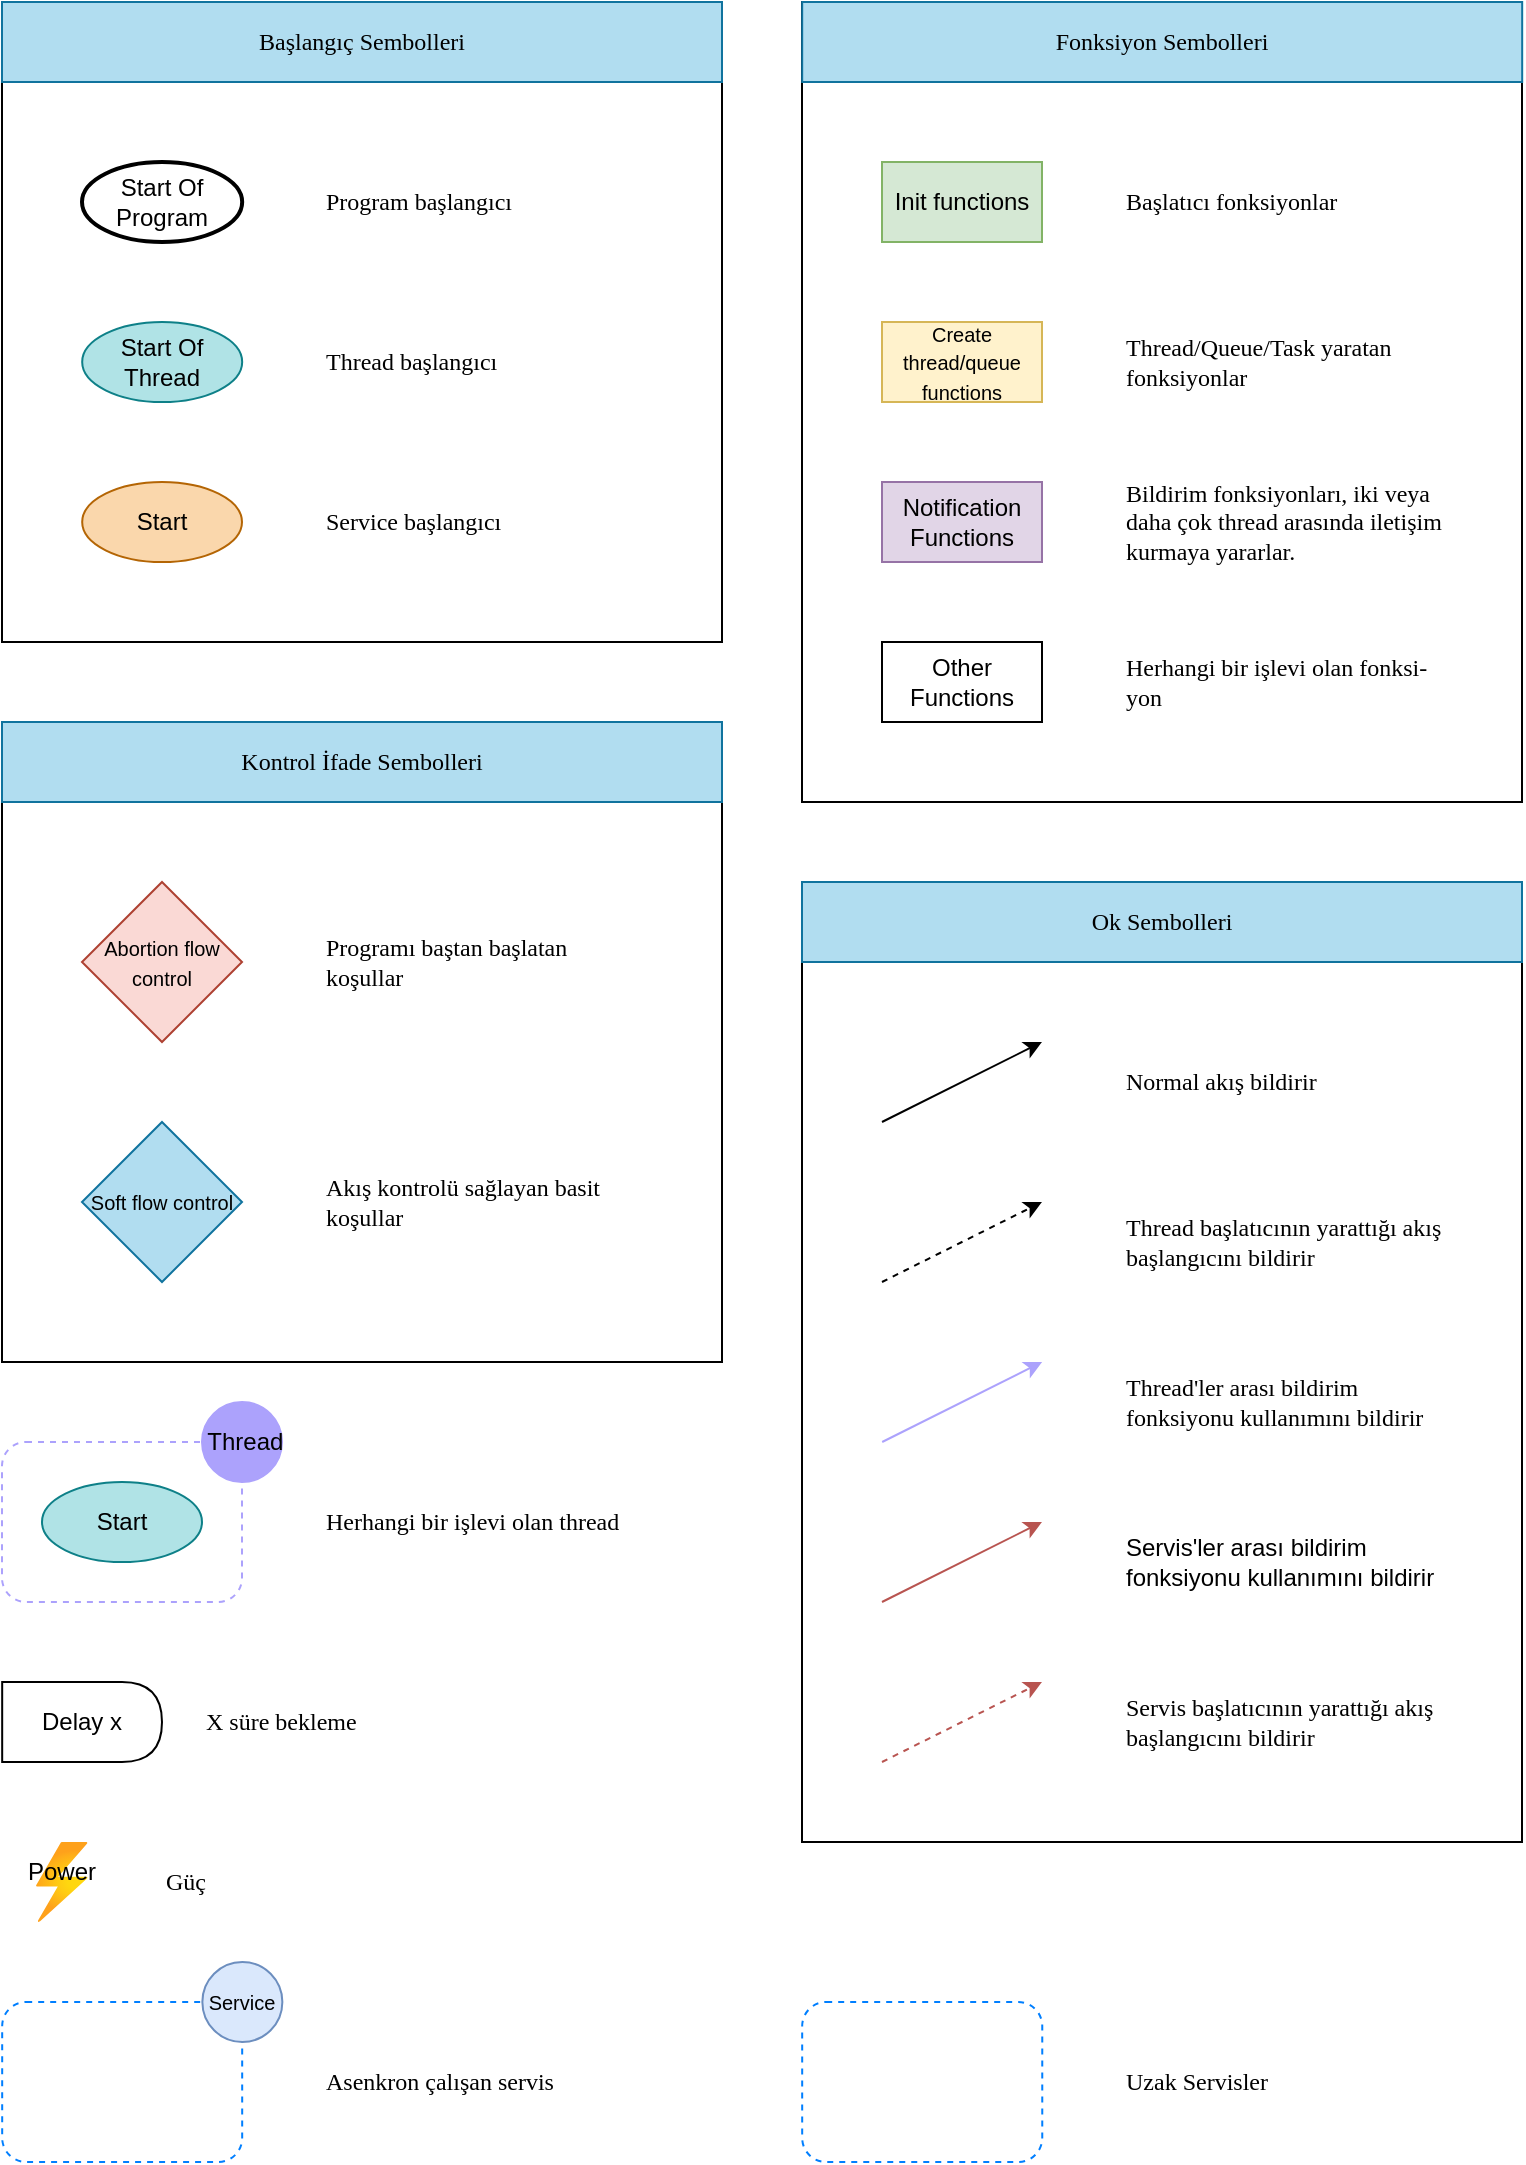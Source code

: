 <mxfile version="22.1.21" type="device">
  <diagram name="Page-1" id="e9KVWNwdquVDA6yy_A7A">
    <mxGraphModel dx="1235" dy="667" grid="1" gridSize="10" guides="1" tooltips="1" connect="1" arrows="1" fold="1" page="1" pageScale="1" pageWidth="827" pageHeight="1169" math="0" shadow="0">
      <root>
        <mxCell id="0" />
        <mxCell id="1" parent="0" />
        <mxCell id="tO7G1e2xOlgmxQVlNfmW-40" value="" style="rounded=0;whiteSpace=wrap;html=1;fillColor=none;" parent="1" vertex="1">
          <mxGeometry x="440" y="480" width="360" height="480" as="geometry" />
        </mxCell>
        <mxCell id="tO7G1e2xOlgmxQVlNfmW-23" value="" style="rounded=0;whiteSpace=wrap;html=1;fillColor=none;" parent="1" vertex="1">
          <mxGeometry x="40" y="40" width="360" height="320" as="geometry" />
        </mxCell>
        <mxCell id="tO7G1e2xOlgmxQVlNfmW-5" value="" style="rounded=0;whiteSpace=wrap;html=1;fillColor=none;" parent="1" vertex="1">
          <mxGeometry x="440" y="40" width="360" height="400" as="geometry" />
        </mxCell>
        <mxCell id="tO7G1e2xOlgmxQVlNfmW-1" value="Start Of Program" style="strokeWidth=2;html=1;shape=mxgraph.flowchart.start_1;whiteSpace=wrap;" parent="1" vertex="1">
          <mxGeometry x="80" y="120" width="80.09" height="40" as="geometry" />
        </mxCell>
        <mxCell id="tO7G1e2xOlgmxQVlNfmW-2" value="&lt;font face=&quot;Times New Roman&quot;&gt;Program başlangıcı&lt;/font&gt;" style="text;html=1;strokeColor=none;fillColor=none;align=left;verticalAlign=middle;whiteSpace=wrap;rounded=0;" parent="1" vertex="1">
          <mxGeometry x="200" y="120" width="160" height="40" as="geometry" />
        </mxCell>
        <mxCell id="tO7G1e2xOlgmxQVlNfmW-3" value="Init functions" style="rounded=0;whiteSpace=wrap;html=1;fillColor=#d5e8d4;strokeColor=#82b366;" parent="1" vertex="1">
          <mxGeometry x="480" y="120" width="80" height="40" as="geometry" />
        </mxCell>
        <mxCell id="tO7G1e2xOlgmxQVlNfmW-6" value="&lt;font face=&quot;Times New Roman&quot;&gt;Başlatıcı fonksiyonlar&lt;/font&gt;" style="text;html=1;strokeColor=none;fillColor=none;align=left;verticalAlign=middle;whiteSpace=wrap;rounded=0;" parent="1" vertex="1">
          <mxGeometry x="600" y="120" width="160" height="40" as="geometry" />
        </mxCell>
        <mxCell id="tO7G1e2xOlgmxQVlNfmW-7" value="&lt;font style=&quot;font-size: 10px;&quot;&gt;Create thread/queue functions&lt;/font&gt;" style="rounded=0;whiteSpace=wrap;html=1;fillColor=#fff2cc;strokeColor=#d6b656;" parent="1" vertex="1">
          <mxGeometry x="480" y="200" width="80" height="40" as="geometry" />
        </mxCell>
        <mxCell id="tO7G1e2xOlgmxQVlNfmW-8" value="&lt;font face=&quot;Times New Roman&quot;&gt;Thread/Queue/Task yaratan fonksiyonlar&lt;/font&gt;" style="text;html=1;strokeColor=none;fillColor=none;align=left;verticalAlign=middle;whiteSpace=wrap;rounded=0;" parent="1" vertex="1">
          <mxGeometry x="600" y="200" width="160" height="40" as="geometry" />
        </mxCell>
        <mxCell id="tO7G1e2xOlgmxQVlNfmW-9" value="&lt;font face=&quot;Times New Roman&quot;&gt;Herhangi bir işlevi olan fonksi-yon&lt;/font&gt;" style="text;html=1;strokeColor=none;fillColor=none;align=left;verticalAlign=middle;whiteSpace=wrap;rounded=0;" parent="1" vertex="1">
          <mxGeometry x="600" y="360" width="160" height="40" as="geometry" />
        </mxCell>
        <mxCell id="tO7G1e2xOlgmxQVlNfmW-10" value="Other Functions" style="rounded=0;whiteSpace=wrap;html=1;" parent="1" vertex="1">
          <mxGeometry x="480" y="360" width="80" height="40" as="geometry" />
        </mxCell>
        <mxCell id="tO7G1e2xOlgmxQVlNfmW-11" value="Notification Functions" style="rounded=0;whiteSpace=wrap;html=1;fillColor=#e1d5e7;strokeColor=#9673a6;" parent="1" vertex="1">
          <mxGeometry x="480" y="280" width="80" height="40" as="geometry" />
        </mxCell>
        <mxCell id="tO7G1e2xOlgmxQVlNfmW-12" value="&lt;font face=&quot;Times New Roman&quot;&gt;Bildirim fonksiyonları, iki veya daha çok thread arasında iletişim kurmaya yararlar.&lt;/font&gt;" style="text;html=1;strokeColor=none;fillColor=none;align=left;verticalAlign=middle;whiteSpace=wrap;rounded=0;" parent="1" vertex="1">
          <mxGeometry x="600" y="280" width="160" height="40" as="geometry" />
        </mxCell>
        <mxCell id="tO7G1e2xOlgmxQVlNfmW-14" value="Start Of Thread" style="ellipse;whiteSpace=wrap;html=1;fillColor=#b0e3e6;strokeColor=#0e8088;" parent="1" vertex="1">
          <mxGeometry x="80.09" y="200" width="80" height="40" as="geometry" />
        </mxCell>
        <mxCell id="tO7G1e2xOlgmxQVlNfmW-15" value="&lt;font face=&quot;Times New Roman&quot;&gt;Thread başlangıcı&lt;/font&gt;" style="text;html=1;strokeColor=none;fillColor=none;align=left;verticalAlign=middle;whiteSpace=wrap;rounded=0;" parent="1" vertex="1">
          <mxGeometry x="200" y="200" width="160" height="40" as="geometry" />
        </mxCell>
        <mxCell id="tO7G1e2xOlgmxQVlNfmW-16" value="&lt;font face=&quot;Times New Roman&quot;&gt;Fonksiyon Sembolleri&lt;/font&gt;" style="text;html=1;strokeColor=#10739e;fillColor=#b1ddf0;align=center;verticalAlign=middle;whiteSpace=wrap;rounded=0;" parent="1" vertex="1">
          <mxGeometry x="440.09" y="40" width="360" height="40" as="geometry" />
        </mxCell>
        <mxCell id="tO7G1e2xOlgmxQVlNfmW-17" value="" style="rounded=0;whiteSpace=wrap;html=1;fillColor=none;" parent="1" vertex="1">
          <mxGeometry x="40" y="400" width="360" height="320" as="geometry" />
        </mxCell>
        <mxCell id="tO7G1e2xOlgmxQVlNfmW-18" value="&lt;font face=&quot;Times New Roman&quot;&gt;Kontrol İfade Sembolleri&lt;/font&gt;" style="text;html=1;fillColor=#b1ddf0;align=center;verticalAlign=middle;whiteSpace=wrap;rounded=0;strokeColor=#10739e;" parent="1" vertex="1">
          <mxGeometry x="40" y="400" width="360" height="40" as="geometry" />
        </mxCell>
        <mxCell id="tO7G1e2xOlgmxQVlNfmW-19" value="&lt;span style=&quot;font-size: 10px;&quot;&gt;Abortion flow control&lt;/span&gt;" style="rhombus;whiteSpace=wrap;html=1;fillColor=#fad9d5;strokeColor=#ae4132;" parent="1" vertex="1">
          <mxGeometry x="80" y="480" width="80" height="80" as="geometry" />
        </mxCell>
        <mxCell id="tO7G1e2xOlgmxQVlNfmW-20" value="&lt;span style=&quot;font-size: 10px;&quot;&gt;Soft flow control&lt;/span&gt;" style="rhombus;whiteSpace=wrap;html=1;fillColor=#b1ddf0;strokeColor=#10739e;" parent="1" vertex="1">
          <mxGeometry x="80" y="600" width="80" height="80" as="geometry" />
        </mxCell>
        <mxCell id="tO7G1e2xOlgmxQVlNfmW-21" value="&lt;font face=&quot;Times New Roman&quot;&gt;Programı baştan başlatan koşullar&amp;nbsp;&lt;/font&gt;" style="text;html=1;strokeColor=none;fillColor=none;align=left;verticalAlign=middle;whiteSpace=wrap;rounded=0;" parent="1" vertex="1">
          <mxGeometry x="200" y="480" width="160" height="80" as="geometry" />
        </mxCell>
        <mxCell id="tO7G1e2xOlgmxQVlNfmW-22" value="&lt;font face=&quot;Times New Roman&quot;&gt;Akış kontrolü sağlayan basit koşullar&lt;/font&gt;" style="text;html=1;strokeColor=none;fillColor=none;align=left;verticalAlign=middle;whiteSpace=wrap;rounded=0;" parent="1" vertex="1">
          <mxGeometry x="200" y="600" width="160" height="80" as="geometry" />
        </mxCell>
        <mxCell id="tO7G1e2xOlgmxQVlNfmW-24" value="&lt;font face=&quot;Times New Roman&quot;&gt;Başlangıç Sembolleri&lt;/font&gt;" style="text;html=1;strokeColor=#10739e;fillColor=#b1ddf0;align=center;verticalAlign=middle;whiteSpace=wrap;rounded=0;" parent="1" vertex="1">
          <mxGeometry x="40" y="40" width="360" height="40" as="geometry" />
        </mxCell>
        <mxCell id="tO7G1e2xOlgmxQVlNfmW-25" value="" style="rounded=1;whiteSpace=wrap;html=1;dashed=1;fillColor=none;strokeColor=#ACA2FC;" parent="1" vertex="1">
          <mxGeometry x="40" y="760" width="120" height="80" as="geometry" />
        </mxCell>
        <mxCell id="tO7G1e2xOlgmxQVlNfmW-26" value="&amp;nbsp;Thread" style="ellipse;whiteSpace=wrap;html=1;aspect=fixed;fillColor=#ACA2FC;strokeColor=#ACA2FC;" parent="1" vertex="1">
          <mxGeometry x="140" y="740" width="40" height="40" as="geometry" />
        </mxCell>
        <mxCell id="tO7G1e2xOlgmxQVlNfmW-28" value="Start" style="ellipse;whiteSpace=wrap;html=1;fillColor=#b0e3e6;strokeColor=#0e8088;" parent="1" vertex="1">
          <mxGeometry x="60" y="780" width="80" height="40" as="geometry" />
        </mxCell>
        <mxCell id="tO7G1e2xOlgmxQVlNfmW-31" value="&lt;font face=&quot;Times New Roman&quot;&gt;Herhangi bir işlevi olan thread&lt;/font&gt;" style="text;html=1;strokeColor=none;fillColor=none;align=left;verticalAlign=middle;whiteSpace=wrap;rounded=0;" parent="1" vertex="1">
          <mxGeometry x="200.0" y="780" width="160" height="40" as="geometry" />
        </mxCell>
        <mxCell id="tO7G1e2xOlgmxQVlNfmW-32" value="Delay x" style="shape=delay;whiteSpace=wrap;html=1;" parent="1" vertex="1">
          <mxGeometry x="40.09" y="880" width="79.91" height="40" as="geometry" />
        </mxCell>
        <mxCell id="tO7G1e2xOlgmxQVlNfmW-33" value="&lt;font face=&quot;Times New Roman&quot;&gt;X süre bekleme&amp;nbsp;&lt;/font&gt;" style="text;html=1;strokeColor=none;fillColor=none;align=left;verticalAlign=middle;whiteSpace=wrap;rounded=0;" parent="1" vertex="1">
          <mxGeometry x="140" y="880" width="90" height="40" as="geometry" />
        </mxCell>
        <mxCell id="tO7G1e2xOlgmxQVlNfmW-35" value="" style="image;aspect=fixed;html=1;points=[];align=center;fontSize=12;image=img/lib/azure2/general/Power.svg;" parent="1" vertex="1">
          <mxGeometry x="56.97" y="960" width="25.88" height="40" as="geometry" />
        </mxCell>
        <mxCell id="tO7G1e2xOlgmxQVlNfmW-36" value="Power" style="text;html=1;strokeColor=none;fillColor=none;align=center;verticalAlign=middle;whiteSpace=wrap;rounded=0;" parent="1" vertex="1">
          <mxGeometry x="40" y="960" width="60" height="30" as="geometry" />
        </mxCell>
        <mxCell id="tO7G1e2xOlgmxQVlNfmW-37" value="&lt;font face=&quot;Times New Roman&quot;&gt;Güç&lt;/font&gt;" style="text;html=1;strokeColor=none;fillColor=none;align=left;verticalAlign=middle;whiteSpace=wrap;rounded=0;" parent="1" vertex="1">
          <mxGeometry x="120" y="960" width="40" height="40" as="geometry" />
        </mxCell>
        <mxCell id="tO7G1e2xOlgmxQVlNfmW-41" value="&lt;font face=&quot;Times New Roman&quot;&gt;Ok Sembolleri&lt;/font&gt;" style="text;html=1;strokeColor=#10739e;fillColor=#b1ddf0;align=center;verticalAlign=middle;whiteSpace=wrap;rounded=0;" parent="1" vertex="1">
          <mxGeometry x="440" y="480" width="360" height="40" as="geometry" />
        </mxCell>
        <mxCell id="tO7G1e2xOlgmxQVlNfmW-42" value="" style="endArrow=classic;html=1;rounded=0;entryX=0.333;entryY=0.333;entryDx=0;entryDy=0;entryPerimeter=0;dashed=1;" parent="1" edge="1">
          <mxGeometry width="50" height="50" relative="1" as="geometry">
            <mxPoint x="480" y="680" as="sourcePoint" />
            <mxPoint x="560" y="640" as="targetPoint" />
          </mxGeometry>
        </mxCell>
        <mxCell id="tO7G1e2xOlgmxQVlNfmW-43" value="" style="endArrow=classic;html=1;rounded=0;entryX=0.333;entryY=0.333;entryDx=0;entryDy=0;entryPerimeter=0;" parent="1" edge="1">
          <mxGeometry width="50" height="50" relative="1" as="geometry">
            <mxPoint x="480" y="600" as="sourcePoint" />
            <mxPoint x="560" y="560" as="targetPoint" />
          </mxGeometry>
        </mxCell>
        <mxCell id="tO7G1e2xOlgmxQVlNfmW-44" value="" style="endArrow=classic;html=1;rounded=0;entryX=0.333;entryY=0.333;entryDx=0;entryDy=0;entryPerimeter=0;strokeColor=#ACA2FC;" parent="1" edge="1">
          <mxGeometry width="50" height="50" relative="1" as="geometry">
            <mxPoint x="480.09" y="760" as="sourcePoint" />
            <mxPoint x="560.09" y="720" as="targetPoint" />
          </mxGeometry>
        </mxCell>
        <mxCell id="tO7G1e2xOlgmxQVlNfmW-45" value="&lt;font face=&quot;Times New Roman&quot;&gt;Normal akış bildirir&lt;/font&gt;" style="text;html=1;strokeColor=none;fillColor=none;align=left;verticalAlign=middle;whiteSpace=wrap;rounded=0;" parent="1" vertex="1">
          <mxGeometry x="600" y="560" width="160" height="40" as="geometry" />
        </mxCell>
        <mxCell id="tO7G1e2xOlgmxQVlNfmW-46" value="&lt;font face=&quot;Times New Roman&quot;&gt;Thread başlatıcının yarattığı akış başlangıcını bildirir&lt;/font&gt;" style="text;html=1;strokeColor=none;fillColor=none;align=left;verticalAlign=middle;whiteSpace=wrap;rounded=0;" parent="1" vertex="1">
          <mxGeometry x="600" y="640" width="160" height="40" as="geometry" />
        </mxCell>
        <mxCell id="tO7G1e2xOlgmxQVlNfmW-47" value="&lt;font face=&quot;Times New Roman&quot;&gt;Thread&#39;ler arası bildirim fonksiyonu kullanımını bildirir&lt;/font&gt;" style="text;html=1;strokeColor=none;fillColor=none;align=left;verticalAlign=middle;whiteSpace=wrap;rounded=0;" parent="1" vertex="1">
          <mxGeometry x="600" y="720" width="160" height="40" as="geometry" />
        </mxCell>
        <mxCell id="kp1xGLvx3KV2O7zaA4pw-1" value="Start" style="ellipse;whiteSpace=wrap;html=1;fillColor=#fad7ac;strokeColor=#b46504;" parent="1" vertex="1">
          <mxGeometry x="80.09" y="280" width="79.91" height="40" as="geometry" />
        </mxCell>
        <mxCell id="kp1xGLvx3KV2O7zaA4pw-2" value="&lt;font face=&quot;Times New Roman&quot;&gt;Service başlangıcı&lt;/font&gt;" style="text;html=1;strokeColor=none;fillColor=none;align=left;verticalAlign=middle;whiteSpace=wrap;rounded=0;" parent="1" vertex="1">
          <mxGeometry x="200" y="280" width="160" height="40" as="geometry" />
        </mxCell>
        <mxCell id="kp1xGLvx3KV2O7zaA4pw-3" value="" style="rounded=1;whiteSpace=wrap;html=1;dashed=1;movable=1;resizable=1;rotatable=1;deletable=1;editable=1;locked=0;connectable=1;strokeColor=#007FFF;fillColor=none;" parent="1" vertex="1">
          <mxGeometry x="40.09" y="1040" width="120" height="80" as="geometry" />
        </mxCell>
        <mxCell id="kp1xGLvx3KV2O7zaA4pw-5" value="Service" style="ellipse;whiteSpace=wrap;html=1;aspect=fixed;fillColor=#dae8fc;strokeColor=#6c8ebf;align=center;fontSize=10;" parent="1" vertex="1">
          <mxGeometry x="140.18" y="1020" width="40" height="40" as="geometry" />
        </mxCell>
        <mxCell id="kp1xGLvx3KV2O7zaA4pw-7" value="" style="rounded=1;whiteSpace=wrap;html=1;dashed=1;movable=1;resizable=1;rotatable=1;deletable=1;editable=1;locked=0;connectable=1;strokeColor=#007FFF;fillColor=none;" parent="1" vertex="1">
          <mxGeometry x="440.09" y="1040" width="120.04" height="80" as="geometry" />
        </mxCell>
        <mxCell id="kp1xGLvx3KV2O7zaA4pw-8" value="&lt;font face=&quot;Times New Roman&quot;&gt;Uzak Servisler&lt;/font&gt;" style="text;html=1;strokeColor=none;fillColor=none;align=left;verticalAlign=middle;whiteSpace=wrap;rounded=0;" parent="1" vertex="1">
          <mxGeometry x="600.09" y="1060" width="160" height="40" as="geometry" />
        </mxCell>
        <mxCell id="kp1xGLvx3KV2O7zaA4pw-9" value="&lt;font face=&quot;Times New Roman&quot;&gt;Asenkron çalışan servis&lt;/font&gt;" style="text;html=1;strokeColor=none;fillColor=none;align=left;verticalAlign=middle;whiteSpace=wrap;rounded=0;" parent="1" vertex="1">
          <mxGeometry x="200.09" y="1060" width="160" height="40" as="geometry" />
        </mxCell>
        <mxCell id="kp1xGLvx3KV2O7zaA4pw-12" value="" style="endArrow=classic;html=1;rounded=0;fillColor=#f8cecc;strokeColor=#b85450;" parent="1" edge="1">
          <mxGeometry width="50" height="50" relative="1" as="geometry">
            <mxPoint x="480" y="840" as="sourcePoint" />
            <mxPoint x="560" y="800" as="targetPoint" />
          </mxGeometry>
        </mxCell>
        <mxCell id="kp1xGLvx3KV2O7zaA4pw-13" value="" style="endArrow=classic;html=1;rounded=0;entryX=0.333;entryY=0.333;entryDx=0;entryDy=0;entryPerimeter=0;dashed=1;fillColor=#f8cecc;strokeColor=#b85450;" parent="1" edge="1">
          <mxGeometry width="50" height="50" relative="1" as="geometry">
            <mxPoint x="480" y="920" as="sourcePoint" />
            <mxPoint x="560" y="880" as="targetPoint" />
          </mxGeometry>
        </mxCell>
        <mxCell id="kp1xGLvx3KV2O7zaA4pw-14" value="Servis&#39;ler arası bildirim fonksiyonu kullanımını bildirir" style="text;html=1;strokeColor=none;fillColor=none;align=left;verticalAlign=middle;whiteSpace=wrap;rounded=0;" parent="1" vertex="1">
          <mxGeometry x="600" y="800" width="160" height="40" as="geometry" />
        </mxCell>
        <mxCell id="kp1xGLvx3KV2O7zaA4pw-15" value="&lt;font face=&quot;Times New Roman&quot;&gt;Servis başlatıcının yarattığı akış başlangıcını bildirir&lt;/font&gt;" style="text;html=1;strokeColor=none;fillColor=none;align=left;verticalAlign=middle;whiteSpace=wrap;rounded=0;" parent="1" vertex="1">
          <mxGeometry x="600" y="880" width="160" height="40" as="geometry" />
        </mxCell>
      </root>
    </mxGraphModel>
  </diagram>
</mxfile>
